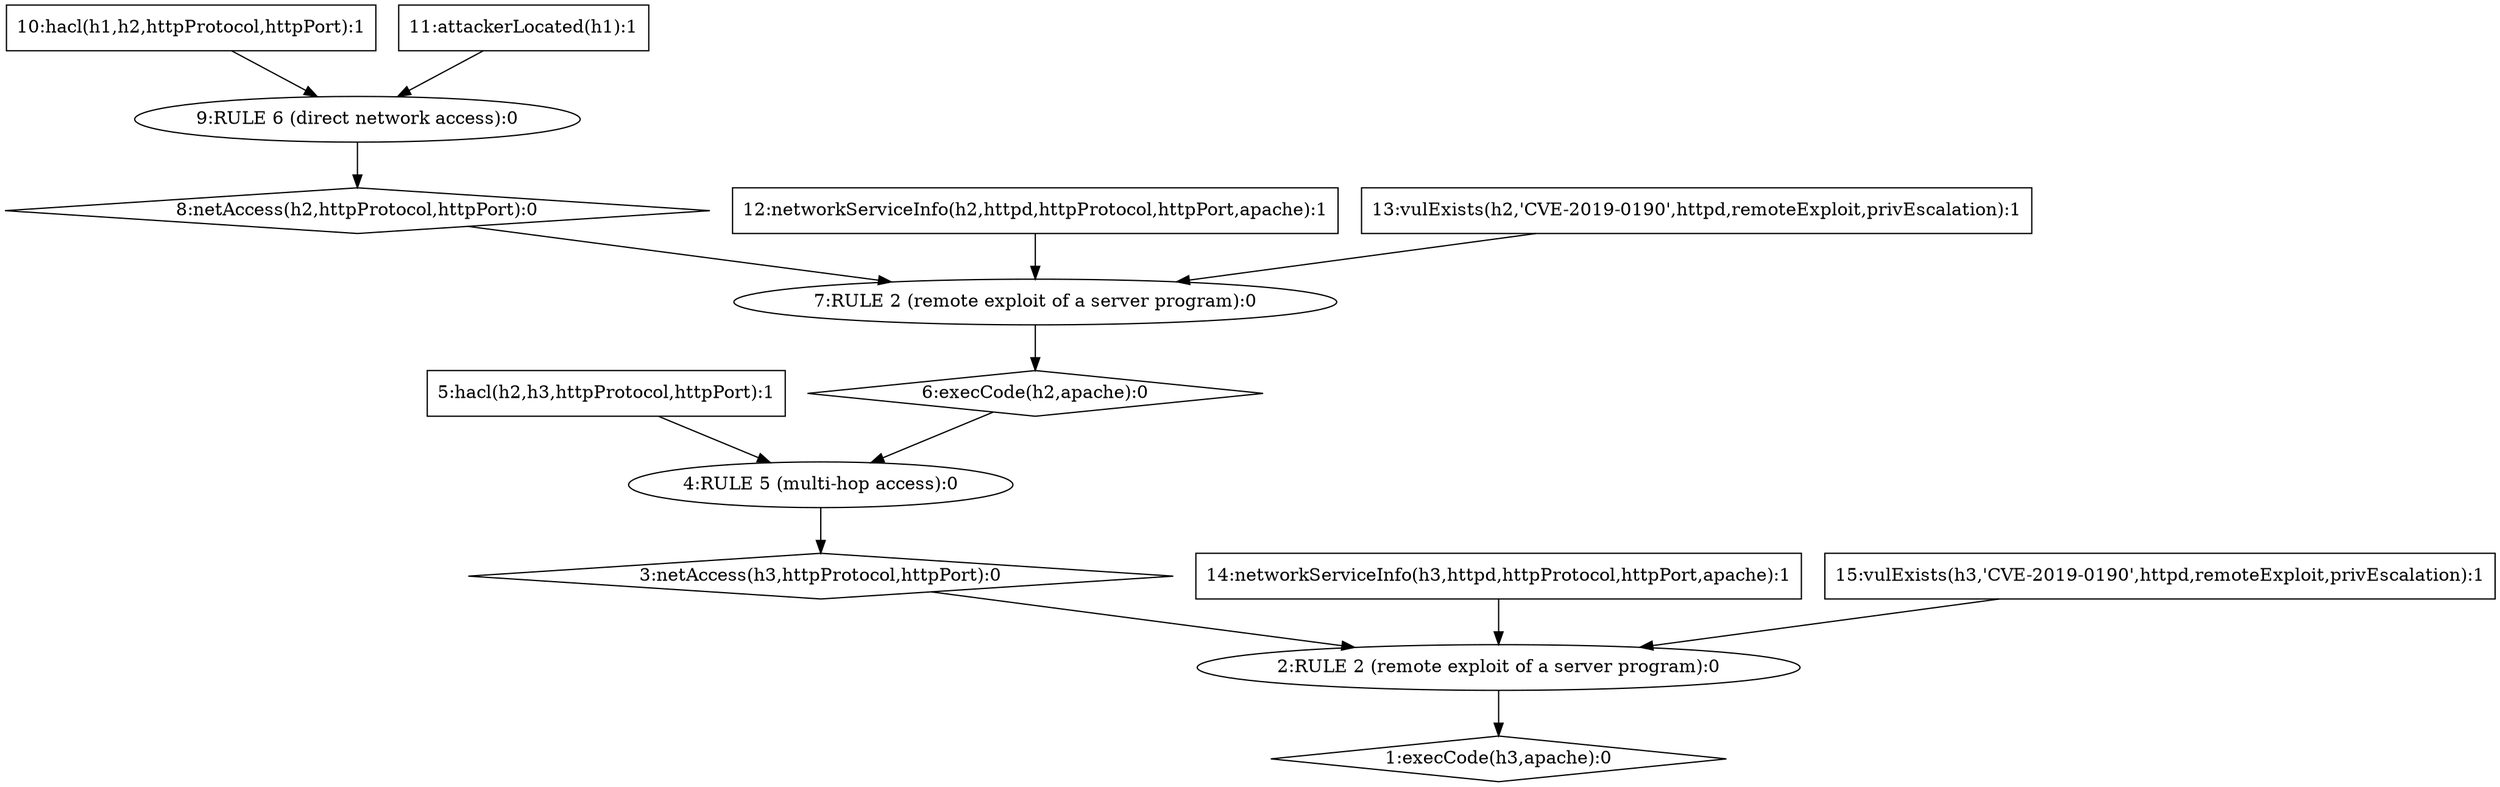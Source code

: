 digraph G {
	1 [label="1:execCode(h3,apache):0",shape=diamond];
	2 [label="2:RULE 2 (remote exploit of a server program):0",shape=ellipse];
	3 [label="3:netAccess(h3,httpProtocol,httpPort):0",shape=diamond];
	4 [label="4:RULE 5 (multi-hop access):0",shape=ellipse];
	5 [label="5:hacl(h2,h3,httpProtocol,httpPort):1",shape=box];
	6 [label="6:execCode(h2,apache):0",shape=diamond];
	7 [label="7:RULE 2 (remote exploit of a server program):0",shape=ellipse];
	8 [label="8:netAccess(h2,httpProtocol,httpPort):0",shape=diamond];
	9 [label="9:RULE 6 (direct network access):0",shape=ellipse];
	10 [label="10:hacl(h1,h2,httpProtocol,httpPort):1",shape=box];
	11 [label="11:attackerLocated(h1):1",shape=box];
	12 [label="12:networkServiceInfo(h2,httpd,httpProtocol,httpPort,apache):1",shape=box];
	13 [label="13:vulExists(h2,'CVE-2019-0190',httpd,remoteExploit,privEscalation):1",shape=box];
	14 [label="14:networkServiceInfo(h3,httpd,httpProtocol,httpPort,apache):1",shape=box];
	15 [label="15:vulExists(h3,'CVE-2019-0190',httpd,remoteExploit,privEscalation):1",shape=box];
	5 -> 	4;
	10 -> 	9;
	11 -> 	9;
	9 -> 	8;
	8 -> 	7;
	12 -> 	7;
	13 -> 	7;
	7 -> 	6;
	6 -> 	4;
	4 -> 	3;
	3 -> 	2;
	14 -> 	2;
	15 -> 	2;
	2 -> 	1;
}
